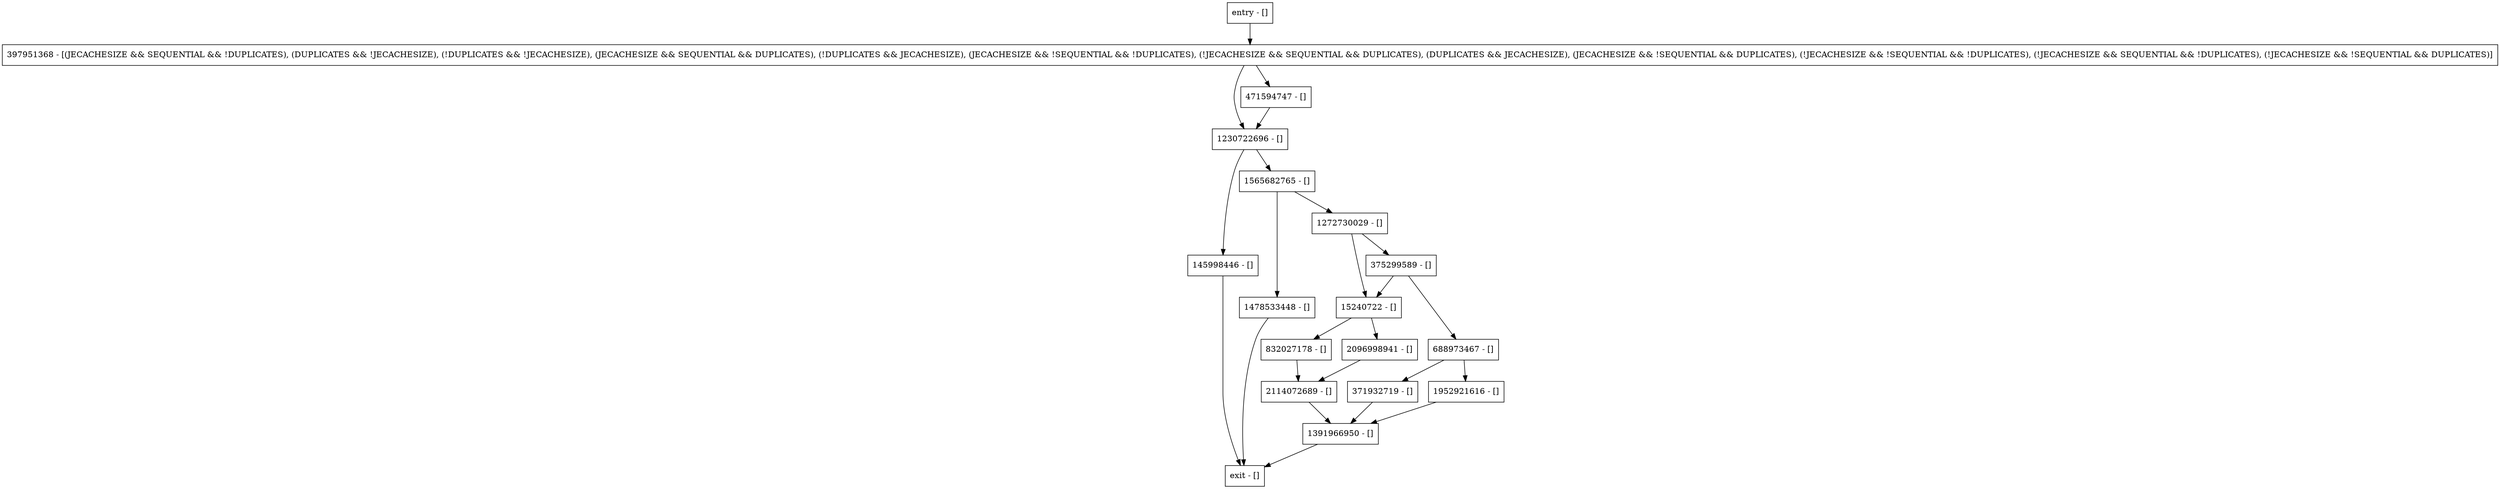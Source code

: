 digraph releaseAndFindNotifyTargetsInternal {
node [shape=record];
15240722 [label="15240722 - []"];
688973467 [label="688973467 - []"];
375299589 [label="375299589 - []"];
371932719 [label="371932719 - []"];
1478533448 [label="1478533448 - []"];
1391966950 [label="1391966950 - []"];
397951368 [label="397951368 - [(JECACHESIZE && SEQUENTIAL && !DUPLICATES), (DUPLICATES && !JECACHESIZE), (!DUPLICATES && !JECACHESIZE), (JECACHESIZE && SEQUENTIAL && DUPLICATES), (!DUPLICATES && JECACHESIZE), (JECACHESIZE && !SEQUENTIAL && !DUPLICATES), (!JECACHESIZE && SEQUENTIAL && DUPLICATES), (DUPLICATES && JECACHESIZE), (JECACHESIZE && !SEQUENTIAL && DUPLICATES), (!JECACHESIZE && !SEQUENTIAL && !DUPLICATES), (!JECACHESIZE && SEQUENTIAL && !DUPLICATES), (!JECACHESIZE && !SEQUENTIAL && DUPLICATES)]"];
entry [label="entry - []"];
exit [label="exit - []"];
145998446 [label="145998446 - []"];
1952921616 [label="1952921616 - []"];
2114072689 [label="2114072689 - []"];
832027178 [label="832027178 - []"];
1272730029 [label="1272730029 - []"];
2096998941 [label="2096998941 - []"];
1230722696 [label="1230722696 - []"];
1565682765 [label="1565682765 - []"];
471594747 [label="471594747 - []"];
entry;
exit;
15240722 -> 832027178;
15240722 -> 2096998941;
688973467 -> 1952921616;
688973467 -> 371932719;
375299589 -> 15240722;
375299589 -> 688973467;
371932719 -> 1391966950;
1478533448 -> exit;
1391966950 -> exit;
397951368 -> 1230722696;
397951368 -> 471594747;
entry -> 397951368;
145998446 -> exit;
1952921616 -> 1391966950;
2114072689 -> 1391966950;
832027178 -> 2114072689;
1272730029 -> 15240722;
1272730029 -> 375299589;
2096998941 -> 2114072689;
1230722696 -> 145998446;
1230722696 -> 1565682765;
1565682765 -> 1272730029;
1565682765 -> 1478533448;
471594747 -> 1230722696;
}
